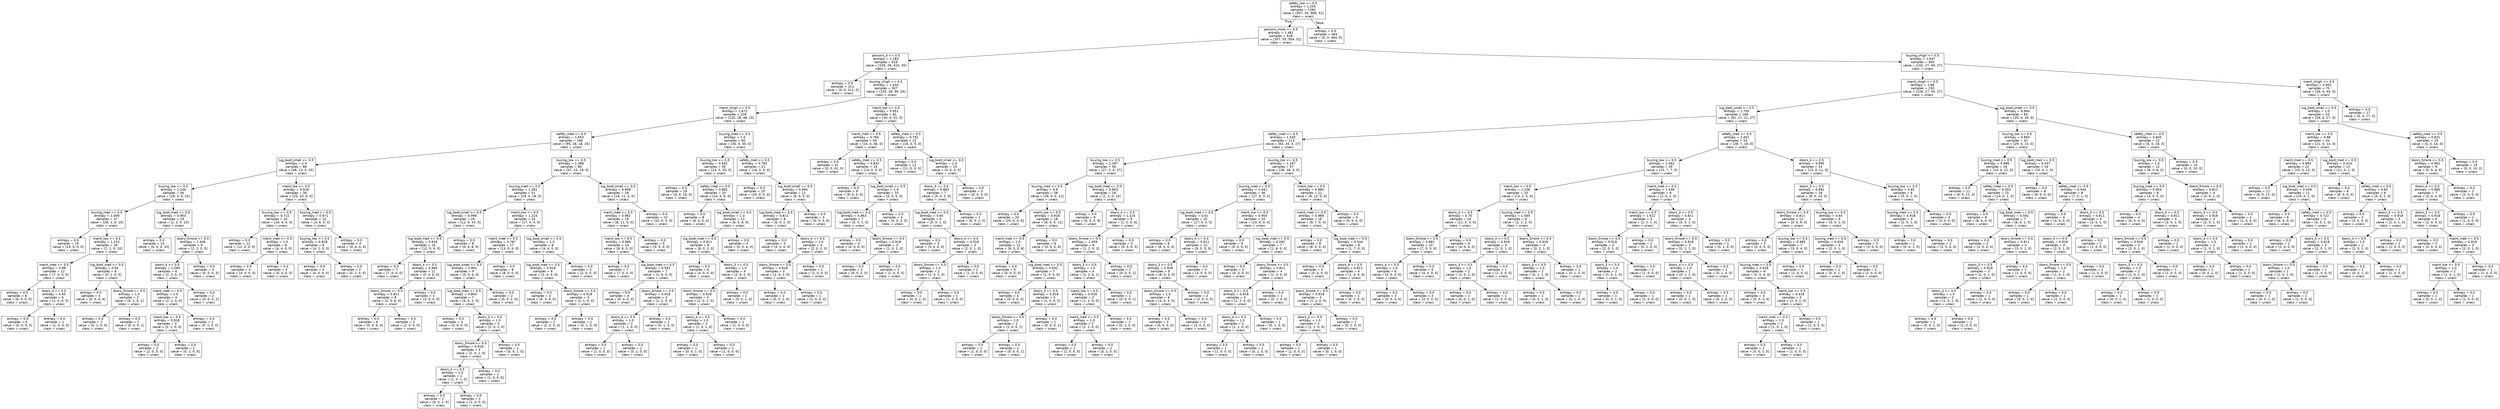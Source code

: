 digraph Tree {
node [shape=box, fontname="helvetica"] ;
edge [fontname="helvetica"] ;
0 [label="safety_low <= 0.5\nentropy = 1.205\nsamples = 1382\nvalue = [307, 55, 968, 52]\nclass = unacc"] ;
1 [label="persons_more <= 0.5\nentropy = 1.481\nsamples = 918\nvalue = [307, 55, 504, 52]\nclass = unacc"] ;
0 -> 1 [labeldistance=2.5, labelangle=45, headlabel="True"] ;
2 [label="persons_4 <= 0.5\nentropy = 1.283\nsamples = 618\nvalue = [155, 28, 410, 25]\nclass = unacc"] ;
1 -> 2 ;
3 [label="entropy = 0.0\nsamples = 311\nvalue = [0, 0, 311, 0]\nclass = unacc"] ;
2 -> 3 ;
4 [label="buying_vhigh <= 0.5\nentropy = 1.634\nsamples = 307\nvalue = [155, 28, 99, 25]\nclass = unacc"] ;
2 -> 4 ;
5 [label="maint_vhigh <= 0.5\nentropy = 1.672\nsamples = 226\nvalue = [125, 28, 48, 25]\nclass = unacc"] ;
4 -> 5 ;
6 [label="safety_med <= 0.5\nentropy = 1.653\nsamples = 166\nvalue = [95, 28, 18, 25]\nclass = unacc"] ;
5 -> 6 ;
7 [label="lug_boot_small <= 0.5\nentropy = 1.4\nsamples = 86\nvalue = [48, 13, 0, 25]\nclass = unacc"] ;
6 -> 7 ;
8 [label="buying_low <= 0.5\nentropy = 1.246\nsamples = 56\nvalue = [28, 3, 0, 25]\nclass = unacc"] ;
7 -> 8 ;
9 [label="buying_med <= 0.5\nentropy = 1.009\nsamples = 37\nvalue = [26, 1, 0, 10]\nclass = unacc"] ;
8 -> 9 ;
10 [label="entropy = 0.0\nsamples = 19\nvalue = [19, 0, 0, 0]\nclass = unacc"] ;
9 -> 10 ;
11 [label="maint_low <= 0.5\nentropy = 1.233\nsamples = 18\nvalue = [7, 1, 0, 10]\nclass = unacc"] ;
9 -> 11 ;
12 [label="maint_med <= 0.5\nentropy = 0.98\nsamples = 12\nvalue = [7, 0, 0, 5]\nclass = unacc"] ;
11 -> 12 ;
13 [label="entropy = 0.0\nsamples = 6\nvalue = [6, 0, 0, 0]\nclass = unacc"] ;
12 -> 13 ;
14 [label="doors_3 <= 0.5\nentropy = 0.65\nsamples = 6\nvalue = [1, 0, 0, 5]\nclass = unacc"] ;
12 -> 14 ;
15 [label="entropy = 0.0\nsamples = 5\nvalue = [0, 0, 0, 5]\nclass = unacc"] ;
14 -> 15 ;
16 [label="entropy = 0.0\nsamples = 1\nvalue = [1, 0, 0, 0]\nclass = unacc"] ;
14 -> 16 ;
17 [label="lug_boot_med <= 0.5\nentropy = 0.65\nsamples = 6\nvalue = [0, 1, 0, 5]\nclass = unacc"] ;
11 -> 17 ;
18 [label="entropy = 0.0\nsamples = 4\nvalue = [0, 0, 0, 4]\nclass = unacc"] ;
17 -> 18 ;
19 [label="doors_5more <= 0.5\nentropy = 1.0\nsamples = 2\nvalue = [0, 1, 0, 1]\nclass = unacc"] ;
17 -> 19 ;
20 [label="entropy = 0.0\nsamples = 1\nvalue = [0, 1, 0, 0]\nclass = unacc"] ;
19 -> 20 ;
21 [label="entropy = 0.0\nsamples = 1\nvalue = [0, 0, 0, 1]\nclass = unacc"] ;
19 -> 21 ;
22 [label="lug_boot_med <= 0.5\nentropy = 0.953\nsamples = 19\nvalue = [2, 2, 0, 15]\nclass = unacc"] ;
8 -> 22 ;
23 [label="entropy = 0.0\nsamples = 10\nvalue = [0, 0, 0, 10]\nclass = unacc"] ;
22 -> 23 ;
24 [label="doors_5more <= 0.5\nentropy = 1.436\nsamples = 9\nvalue = [2, 2, 0, 5]\nclass = unacc"] ;
22 -> 24 ;
25 [label="doors_4 <= 0.5\nentropy = 1.585\nsamples = 6\nvalue = [2, 2, 0, 2]\nclass = unacc"] ;
24 -> 25 ;
26 [label="maint_med <= 0.5\nentropy = 1.0\nsamples = 4\nvalue = [2, 2, 0, 0]\nclass = unacc"] ;
25 -> 26 ;
27 [label="maint_low <= 0.5\nentropy = 0.918\nsamples = 3\nvalue = [2, 1, 0, 0]\nclass = unacc"] ;
26 -> 27 ;
28 [label="entropy = 0.0\nsamples = 2\nvalue = [2, 0, 0, 0]\nclass = unacc"] ;
27 -> 28 ;
29 [label="entropy = 0.0\nsamples = 1\nvalue = [0, 1, 0, 0]\nclass = unacc"] ;
27 -> 29 ;
30 [label="entropy = 0.0\nsamples = 1\nvalue = [0, 1, 0, 0]\nclass = unacc"] ;
26 -> 30 ;
31 [label="entropy = 0.0\nsamples = 2\nvalue = [0, 0, 0, 2]\nclass = unacc"] ;
25 -> 31 ;
32 [label="entropy = 0.0\nsamples = 3\nvalue = [0, 0, 0, 3]\nclass = unacc"] ;
24 -> 32 ;
33 [label="maint_low <= 0.5\nentropy = 0.918\nsamples = 30\nvalue = [20, 10, 0, 0]\nclass = unacc"] ;
7 -> 33 ;
34 [label="buying_low <= 0.5\nentropy = 0.722\nsamples = 20\nvalue = [16, 4, 0, 0]\nclass = unacc"] ;
33 -> 34 ;
35 [label="entropy = 0.0\nsamples = 12\nvalue = [12, 0, 0, 0]\nclass = unacc"] ;
34 -> 35 ;
36 [label="maint_med <= 0.5\nentropy = 1.0\nsamples = 8\nvalue = [4, 4, 0, 0]\nclass = unacc"] ;
34 -> 36 ;
37 [label="entropy = 0.0\nsamples = 4\nvalue = [4, 0, 0, 0]\nclass = unacc"] ;
36 -> 37 ;
38 [label="entropy = 0.0\nsamples = 4\nvalue = [0, 4, 0, 0]\nclass = unacc"] ;
36 -> 38 ;
39 [label="buying_med <= 0.5\nentropy = 0.971\nsamples = 10\nvalue = [4, 6, 0, 0]\nclass = unacc"] ;
33 -> 39 ;
40 [label="buying_low <= 0.5\nentropy = 0.918\nsamples = 6\nvalue = [4, 2, 0, 0]\nclass = unacc"] ;
39 -> 40 ;
41 [label="entropy = 0.0\nsamples = 4\nvalue = [4, 0, 0, 0]\nclass = unacc"] ;
40 -> 41 ;
42 [label="entropy = 0.0\nsamples = 2\nvalue = [0, 2, 0, 0]\nclass = unacc"] ;
40 -> 42 ;
43 [label="entropy = 0.0\nsamples = 4\nvalue = [0, 4, 0, 0]\nclass = unacc"] ;
39 -> 43 ;
44 [label="buying_low <= 0.5\nentropy = 1.388\nsamples = 80\nvalue = [47, 15, 18, 0]\nclass = unacc"] ;
6 -> 44 ;
45 [label="buying_med <= 0.5\nentropy = 1.281\nsamples = 51\nvalue = [29, 4, 18, 0]\nclass = unacc"] ;
44 -> 45 ;
46 [label="lug_boot_small <= 0.5\nentropy = 0.996\nsamples = 26\nvalue = [12, 0, 14, 0]\nclass = unacc"] ;
45 -> 46 ;
47 [label="lug_boot_med <= 0.5\nentropy = 0.918\nsamples = 18\nvalue = [12, 0, 6, 0]\nclass = unacc"] ;
46 -> 47 ;
48 [label="entropy = 0.0\nsamples = 7\nvalue = [7, 0, 0, 0]\nclass = unacc"] ;
47 -> 48 ;
49 [label="doors_4 <= 0.5\nentropy = 0.994\nsamples = 11\nvalue = [5, 0, 6, 0]\nclass = unacc"] ;
47 -> 49 ;
50 [label="doors_5more <= 0.5\nentropy = 0.811\nsamples = 8\nvalue = [2, 0, 6, 0]\nclass = unacc"] ;
49 -> 50 ;
51 [label="entropy = 0.0\nsamples = 6\nvalue = [0, 0, 6, 0]\nclass = unacc"] ;
50 -> 51 ;
52 [label="entropy = 0.0\nsamples = 2\nvalue = [2, 0, 0, 0]\nclass = unacc"] ;
50 -> 52 ;
53 [label="entropy = 0.0\nsamples = 3\nvalue = [3, 0, 0, 0]\nclass = unacc"] ;
49 -> 53 ;
54 [label="entropy = 0.0\nsamples = 8\nvalue = [0, 0, 8, 0]\nclass = unacc"] ;
46 -> 54 ;
55 [label="maint_low <= 0.5\nentropy = 1.224\nsamples = 25\nvalue = [17, 4, 4, 0]\nclass = unacc"] ;
45 -> 55 ;
56 [label="maint_med <= 0.5\nentropy = 0.787\nsamples = 17\nvalue = [13, 0, 4, 0]\nclass = unacc"] ;
55 -> 56 ;
57 [label="lug_boot_small <= 0.5\nentropy = 0.991\nsamples = 9\nvalue = [5, 0, 4, 0]\nclass = unacc"] ;
56 -> 57 ;
58 [label="lug_boot_med <= 0.5\nentropy = 0.863\nsamples = 7\nvalue = [5, 0, 2, 0]\nclass = unacc"] ;
57 -> 58 ;
59 [label="entropy = 0.0\nsamples = 3\nvalue = [3, 0, 0, 0]\nclass = unacc"] ;
58 -> 59 ;
60 [label="doors_3 <= 0.5\nentropy = 1.0\nsamples = 4\nvalue = [2, 0, 2, 0]\nclass = unacc"] ;
58 -> 60 ;
61 [label="doors_5more <= 0.5\nentropy = 0.918\nsamples = 3\nvalue = [2, 0, 1, 0]\nclass = unacc"] ;
60 -> 61 ;
62 [label="doors_4 <= 0.5\nentropy = 1.0\nsamples = 2\nvalue = [1, 0, 1, 0]\nclass = unacc"] ;
61 -> 62 ;
63 [label="entropy = 0.0\nsamples = 1\nvalue = [0, 0, 1, 0]\nclass = unacc"] ;
62 -> 63 ;
64 [label="entropy = 0.0\nsamples = 1\nvalue = [1, 0, 0, 0]\nclass = unacc"] ;
62 -> 64 ;
65 [label="entropy = 0.0\nsamples = 1\nvalue = [1, 0, 0, 0]\nclass = unacc"] ;
61 -> 65 ;
66 [label="entropy = 0.0\nsamples = 1\nvalue = [0, 0, 1, 0]\nclass = unacc"] ;
60 -> 66 ;
67 [label="entropy = 0.0\nsamples = 2\nvalue = [0, 0, 2, 0]\nclass = unacc"] ;
57 -> 67 ;
68 [label="entropy = 0.0\nsamples = 8\nvalue = [8, 0, 0, 0]\nclass = unacc"] ;
56 -> 68 ;
69 [label="lug_boot_small <= 0.5\nentropy = 1.0\nsamples = 8\nvalue = [4, 4, 0, 0]\nclass = unacc"] ;
55 -> 69 ;
70 [label="lug_boot_med <= 0.5\nentropy = 0.918\nsamples = 6\nvalue = [2, 4, 0, 0]\nclass = unacc"] ;
69 -> 70 ;
71 [label="entropy = 0.0\nsamples = 3\nvalue = [0, 3, 0, 0]\nclass = unacc"] ;
70 -> 71 ;
72 [label="doors_5more <= 0.5\nentropy = 0.918\nsamples = 3\nvalue = [2, 1, 0, 0]\nclass = unacc"] ;
70 -> 72 ;
73 [label="entropy = 0.0\nsamples = 2\nvalue = [2, 0, 0, 0]\nclass = unacc"] ;
72 -> 73 ;
74 [label="entropy = 0.0\nsamples = 1\nvalue = [0, 1, 0, 0]\nclass = unacc"] ;
72 -> 74 ;
75 [label="entropy = 0.0\nsamples = 2\nvalue = [2, 0, 0, 0]\nclass = unacc"] ;
69 -> 75 ;
76 [label="lug_boot_small <= 0.5\nentropy = 0.958\nsamples = 29\nvalue = [18, 11, 0, 0]\nclass = unacc"] ;
44 -> 76 ;
77 [label="maint_med <= 0.5\nentropy = 0.982\nsamples = 19\nvalue = [8, 11, 0, 0]\nclass = unacc"] ;
76 -> 77 ;
78 [label="maint_low <= 0.5\nentropy = 0.985\nsamples = 14\nvalue = [8, 6, 0, 0]\nclass = unacc"] ;
77 -> 78 ;
79 [label="entropy = 0.0\nsamples = 7\nvalue = [7, 0, 0, 0]\nclass = unacc"] ;
78 -> 79 ;
80 [label="lug_boot_med <= 0.5\nentropy = 0.592\nsamples = 7\nvalue = [1, 6, 0, 0]\nclass = unacc"] ;
78 -> 80 ;
81 [label="entropy = 0.0\nsamples = 4\nvalue = [0, 4, 0, 0]\nclass = unacc"] ;
80 -> 81 ;
82 [label="doors_5more <= 0.5\nentropy = 0.918\nsamples = 3\nvalue = [1, 2, 0, 0]\nclass = unacc"] ;
80 -> 82 ;
83 [label="doors_4 <= 0.5\nentropy = 1.0\nsamples = 2\nvalue = [1, 1, 0, 0]\nclass = unacc"] ;
82 -> 83 ;
84 [label="entropy = 0.0\nsamples = 1\nvalue = [1, 0, 0, 0]\nclass = unacc"] ;
83 -> 84 ;
85 [label="entropy = 0.0\nsamples = 1\nvalue = [0, 1, 0, 0]\nclass = unacc"] ;
83 -> 85 ;
86 [label="entropy = 0.0\nsamples = 1\nvalue = [0, 1, 0, 0]\nclass = unacc"] ;
82 -> 86 ;
87 [label="entropy = 0.0\nsamples = 5\nvalue = [0, 5, 0, 0]\nclass = unacc"] ;
77 -> 87 ;
88 [label="entropy = 0.0\nsamples = 10\nvalue = [10, 0, 0, 0]\nclass = unacc"] ;
76 -> 88 ;
89 [label="buying_med <= 0.5\nentropy = 1.0\nsamples = 60\nvalue = [30, 0, 30, 0]\nclass = unacc"] ;
5 -> 89 ;
90 [label="buying_low <= 0.5\nentropy = 0.942\nsamples = 39\nvalue = [14, 0, 25, 0]\nclass = unacc"] ;
89 -> 90 ;
91 [label="entropy = 0.0\nsamples = 19\nvalue = [0, 0, 19, 0]\nclass = unacc"] ;
90 -> 91 ;
92 [label="safety_med <= 0.5\nentropy = 0.881\nsamples = 20\nvalue = [14, 0, 6, 0]\nclass = unacc"] ;
90 -> 92 ;
93 [label="entropy = 0.0\nsamples = 8\nvalue = [8, 0, 0, 0]\nclass = unacc"] ;
92 -> 93 ;
94 [label="lug_boot_small <= 0.5\nentropy = 1.0\nsamples = 12\nvalue = [6, 0, 6, 0]\nclass = unacc"] ;
92 -> 94 ;
95 [label="lug_boot_med <= 0.5\nentropy = 0.811\nsamples = 8\nvalue = [6, 0, 2, 0]\nclass = unacc"] ;
94 -> 95 ;
96 [label="entropy = 0.0\nsamples = 4\nvalue = [4, 0, 0, 0]\nclass = unacc"] ;
95 -> 96 ;
97 [label="doors_3 <= 0.5\nentropy = 1.0\nsamples = 4\nvalue = [2, 0, 2, 0]\nclass = unacc"] ;
95 -> 97 ;
98 [label="doors_5more <= 0.5\nentropy = 0.918\nsamples = 3\nvalue = [2, 0, 1, 0]\nclass = unacc"] ;
97 -> 98 ;
99 [label="doors_4 <= 0.5\nentropy = 1.0\nsamples = 2\nvalue = [1, 0, 1, 0]\nclass = unacc"] ;
98 -> 99 ;
100 [label="entropy = 0.0\nsamples = 1\nvalue = [0, 0, 1, 0]\nclass = unacc"] ;
99 -> 100 ;
101 [label="entropy = 0.0\nsamples = 1\nvalue = [1, 0, 0, 0]\nclass = unacc"] ;
99 -> 101 ;
102 [label="entropy = 0.0\nsamples = 1\nvalue = [1, 0, 0, 0]\nclass = unacc"] ;
98 -> 102 ;
103 [label="entropy = 0.0\nsamples = 1\nvalue = [0, 0, 1, 0]\nclass = unacc"] ;
97 -> 103 ;
104 [label="entropy = 0.0\nsamples = 4\nvalue = [0, 0, 4, 0]\nclass = unacc"] ;
94 -> 104 ;
105 [label="safety_med <= 0.5\nentropy = 0.792\nsamples = 21\nvalue = [16, 0, 5, 0]\nclass = unacc"] ;
89 -> 105 ;
106 [label="entropy = 0.0\nsamples = 10\nvalue = [10, 0, 0, 0]\nclass = unacc"] ;
105 -> 106 ;
107 [label="lug_boot_small <= 0.5\nentropy = 0.994\nsamples = 11\nvalue = [6, 0, 5, 0]\nclass = unacc"] ;
105 -> 107 ;
108 [label="lug_boot_med <= 0.5\nentropy = 0.811\nsamples = 8\nvalue = [6, 0, 2, 0]\nclass = unacc"] ;
107 -> 108 ;
109 [label="entropy = 0.0\nsamples = 4\nvalue = [4, 0, 0, 0]\nclass = unacc"] ;
108 -> 109 ;
110 [label="doors_4 <= 0.5\nentropy = 1.0\nsamples = 4\nvalue = [2, 0, 2, 0]\nclass = unacc"] ;
108 -> 110 ;
111 [label="doors_5more <= 0.5\nentropy = 0.918\nsamples = 3\nvalue = [1, 0, 2, 0]\nclass = unacc"] ;
110 -> 111 ;
112 [label="entropy = 0.0\nsamples = 2\nvalue = [0, 0, 2, 0]\nclass = unacc"] ;
111 -> 112 ;
113 [label="entropy = 0.0\nsamples = 1\nvalue = [1, 0, 0, 0]\nclass = unacc"] ;
111 -> 113 ;
114 [label="entropy = 0.0\nsamples = 1\nvalue = [1, 0, 0, 0]\nclass = unacc"] ;
110 -> 114 ;
115 [label="entropy = 0.0\nsamples = 3\nvalue = [0, 0, 3, 0]\nclass = unacc"] ;
107 -> 115 ;
116 [label="maint_low <= 0.5\nentropy = 0.951\nsamples = 81\nvalue = [30, 0, 51, 0]\nclass = unacc"] ;
4 -> 116 ;
117 [label="maint_med <= 0.5\nentropy = 0.784\nsamples = 60\nvalue = [14, 0, 46, 0]\nclass = unacc"] ;
116 -> 117 ;
118 [label="entropy = 0.0\nsamples = 41\nvalue = [0, 0, 41, 0]\nclass = unacc"] ;
117 -> 118 ;
119 [label="safety_med <= 0.5\nentropy = 0.831\nsamples = 19\nvalue = [14, 0, 5, 0]\nclass = unacc"] ;
117 -> 119 ;
120 [label="entropy = 0.0\nsamples = 9\nvalue = [9, 0, 0, 0]\nclass = unacc"] ;
119 -> 120 ;
121 [label="lug_boot_small <= 0.5\nentropy = 1.0\nsamples = 10\nvalue = [5, 0, 5, 0]\nclass = unacc"] ;
119 -> 121 ;
122 [label="lug_boot_med <= 0.5\nentropy = 0.863\nsamples = 7\nvalue = [5, 0, 2, 0]\nclass = unacc"] ;
121 -> 122 ;
123 [label="entropy = 0.0\nsamples = 4\nvalue = [4, 0, 0, 0]\nclass = unacc"] ;
122 -> 123 ;
124 [label="doors_5more <= 0.5\nentropy = 0.918\nsamples = 3\nvalue = [1, 0, 2, 0]\nclass = unacc"] ;
122 -> 124 ;
125 [label="entropy = 0.0\nsamples = 2\nvalue = [0, 0, 2, 0]\nclass = unacc"] ;
124 -> 125 ;
126 [label="entropy = 0.0\nsamples = 1\nvalue = [1, 0, 0, 0]\nclass = unacc"] ;
124 -> 126 ;
127 [label="entropy = 0.0\nsamples = 3\nvalue = [0, 0, 3, 0]\nclass = unacc"] ;
121 -> 127 ;
128 [label="safety_med <= 0.5\nentropy = 0.792\nsamples = 21\nvalue = [16, 0, 5, 0]\nclass = unacc"] ;
116 -> 128 ;
129 [label="entropy = 0.0\nsamples = 11\nvalue = [11, 0, 0, 0]\nclass = unacc"] ;
128 -> 129 ;
130 [label="lug_boot_small <= 0.5\nentropy = 1.0\nsamples = 10\nvalue = [5, 0, 5, 0]\nclass = unacc"] ;
128 -> 130 ;
131 [label="doors_3 <= 0.5\nentropy = 0.863\nsamples = 7\nvalue = [5, 0, 2, 0]\nclass = unacc"] ;
130 -> 131 ;
132 [label="lug_boot_med <= 0.5\nentropy = 0.65\nsamples = 6\nvalue = [5, 0, 1, 0]\nclass = unacc"] ;
131 -> 132 ;
133 [label="entropy = 0.0\nsamples = 3\nvalue = [3, 0, 0, 0]\nclass = unacc"] ;
132 -> 133 ;
134 [label="doors_4 <= 0.5\nentropy = 0.918\nsamples = 3\nvalue = [2, 0, 1, 0]\nclass = unacc"] ;
132 -> 134 ;
135 [label="doors_5more <= 0.5\nentropy = 1.0\nsamples = 2\nvalue = [1, 0, 1, 0]\nclass = unacc"] ;
134 -> 135 ;
136 [label="entropy = 0.0\nsamples = 1\nvalue = [0, 0, 1, 0]\nclass = unacc"] ;
135 -> 136 ;
137 [label="entropy = 0.0\nsamples = 1\nvalue = [1, 0, 0, 0]\nclass = unacc"] ;
135 -> 137 ;
138 [label="entropy = 0.0\nsamples = 1\nvalue = [1, 0, 0, 0]\nclass = unacc"] ;
134 -> 138 ;
139 [label="entropy = 0.0\nsamples = 1\nvalue = [0, 0, 1, 0]\nclass = unacc"] ;
131 -> 139 ;
140 [label="entropy = 0.0\nsamples = 3\nvalue = [0, 0, 3, 0]\nclass = unacc"] ;
130 -> 140 ;
141 [label="buying_vhigh <= 0.5\nentropy = 1.647\nsamples = 300\nvalue = [152, 27, 94, 27]\nclass = unacc"] ;
1 -> 141 ;
142 [label="maint_vhigh <= 0.5\nentropy = 1.68\nsamples = 230\nvalue = [126, 27, 50, 27]\nclass = unacc"] ;
141 -> 142 ;
143 [label="lug_boot_small <= 0.5\nentropy = 1.705\nsamples = 166\nvalue = [91, 27, 21, 27]\nclass = unacc"] ;
142 -> 143 ;
144 [label="safety_med <= 0.5\nentropy = 1.545\nsamples = 113\nvalue = [63, 20, 3, 27]\nclass = unacc"] ;
143 -> 144 ;
145 [label="buying_low <= 0.5\nentropy = 1.187\nsamples = 56\nvalue = [27, 2, 0, 27]\nclass = unacc"] ;
144 -> 145 ;
146 [label="buying_med <= 0.5\nentropy = 0.9\nsamples = 38\nvalue = [26, 0, 0, 12]\nclass = unacc"] ;
145 -> 146 ;
147 [label="entropy = 0.0\nsamples = 20\nvalue = [20, 0, 0, 0]\nclass = unacc"] ;
146 -> 147 ;
148 [label="maint_low <= 0.5\nentropy = 0.918\nsamples = 18\nvalue = [6, 0, 0, 12]\nclass = unacc"] ;
146 -> 148 ;
149 [label="maint_med <= 0.5\nentropy = 1.0\nsamples = 12\nvalue = [6, 0, 0, 6]\nclass = unacc"] ;
148 -> 149 ;
150 [label="entropy = 0.0\nsamples = 5\nvalue = [5, 0, 0, 0]\nclass = unacc"] ;
149 -> 150 ;
151 [label="lug_boot_med <= 0.5\nentropy = 0.592\nsamples = 7\nvalue = [1, 0, 0, 6]\nclass = unacc"] ;
149 -> 151 ;
152 [label="entropy = 0.0\nsamples = 4\nvalue = [0, 0, 0, 4]\nclass = unacc"] ;
151 -> 152 ;
153 [label="doors_4 <= 0.5\nentropy = 0.918\nsamples = 3\nvalue = [1, 0, 0, 2]\nclass = unacc"] ;
151 -> 153 ;
154 [label="doors_5more <= 0.5\nentropy = 1.0\nsamples = 2\nvalue = [1, 0, 0, 1]\nclass = unacc"] ;
153 -> 154 ;
155 [label="entropy = 0.0\nsamples = 1\nvalue = [1, 0, 0, 0]\nclass = unacc"] ;
154 -> 155 ;
156 [label="entropy = 0.0\nsamples = 1\nvalue = [0, 0, 0, 1]\nclass = unacc"] ;
154 -> 156 ;
157 [label="entropy = 0.0\nsamples = 1\nvalue = [0, 0, 0, 1]\nclass = unacc"] ;
153 -> 157 ;
158 [label="entropy = 0.0\nsamples = 6\nvalue = [0, 0, 0, 6]\nclass = unacc"] ;
148 -> 158 ;
159 [label="lug_boot_med <= 0.5\nentropy = 0.803\nsamples = 18\nvalue = [1, 2, 0, 15]\nclass = unacc"] ;
145 -> 159 ;
160 [label="entropy = 0.0\nsamples = 9\nvalue = [0, 0, 0, 9]\nclass = unacc"] ;
159 -> 160 ;
161 [label="doors_4 <= 0.5\nentropy = 1.224\nsamples = 9\nvalue = [1, 2, 0, 6]\nclass = unacc"] ;
159 -> 161 ;
162 [label="doors_5more <= 0.5\nentropy = 1.459\nsamples = 6\nvalue = [1, 2, 0, 3]\nclass = unacc"] ;
161 -> 162 ;
163 [label="doors_3 <= 0.5\nentropy = 1.5\nsamples = 4\nvalue = [1, 2, 0, 1]\nclass = unacc"] ;
162 -> 163 ;
164 [label="maint_low <= 0.5\nentropy = 0.918\nsamples = 3\nvalue = [1, 2, 0, 0]\nclass = unacc"] ;
163 -> 164 ;
165 [label="maint_med <= 0.5\nentropy = 1.0\nsamples = 2\nvalue = [1, 1, 0, 0]\nclass = unacc"] ;
164 -> 165 ;
166 [label="entropy = 0.0\nsamples = 1\nvalue = [1, 0, 0, 0]\nclass = unacc"] ;
165 -> 166 ;
167 [label="entropy = 0.0\nsamples = 1\nvalue = [0, 1, 0, 0]\nclass = unacc"] ;
165 -> 167 ;
168 [label="entropy = 0.0\nsamples = 1\nvalue = [0, 1, 0, 0]\nclass = unacc"] ;
164 -> 168 ;
169 [label="entropy = 0.0\nsamples = 1\nvalue = [0, 0, 0, 1]\nclass = unacc"] ;
163 -> 169 ;
170 [label="entropy = 0.0\nsamples = 2\nvalue = [0, 0, 0, 2]\nclass = unacc"] ;
162 -> 170 ;
171 [label="entropy = 0.0\nsamples = 3\nvalue = [0, 0, 0, 3]\nclass = unacc"] ;
161 -> 171 ;
172 [label="buying_low <= 0.5\nentropy = 1.167\nsamples = 57\nvalue = [36, 18, 3, 0]\nclass = unacc"] ;
144 -> 172 ;
173 [label="buying_med <= 0.5\nentropy = 1.041\nsamples = 36\nvalue = [27, 6, 3, 0]\nclass = unacc"] ;
172 -> 173 ;
174 [label="lug_boot_med <= 0.5\nentropy = 0.61\nsamples = 20\nvalue = [17, 0, 3, 0]\nclass = unacc"] ;
173 -> 174 ;
175 [label="entropy = 0.0\nsamples = 8\nvalue = [8, 0, 0, 0]\nclass = unacc"] ;
174 -> 175 ;
176 [label="doors_4 <= 0.5\nentropy = 0.811\nsamples = 12\nvalue = [9, 0, 3, 0]\nclass = unacc"] ;
174 -> 176 ;
177 [label="doors_3 <= 0.5\nentropy = 0.918\nsamples = 9\nvalue = [6, 0, 3, 0]\nclass = unacc"] ;
176 -> 177 ;
178 [label="doors_5more <= 0.5\nentropy = 1.0\nsamples = 6\nvalue = [3, 0, 3, 0]\nclass = unacc"] ;
177 -> 178 ;
179 [label="entropy = 0.0\nsamples = 3\nvalue = [0, 0, 3, 0]\nclass = unacc"] ;
178 -> 179 ;
180 [label="entropy = 0.0\nsamples = 3\nvalue = [3, 0, 0, 0]\nclass = unacc"] ;
178 -> 180 ;
181 [label="entropy = 0.0\nsamples = 3\nvalue = [3, 0, 0, 0]\nclass = unacc"] ;
177 -> 181 ;
182 [label="entropy = 0.0\nsamples = 3\nvalue = [3, 0, 0, 0]\nclass = unacc"] ;
176 -> 182 ;
183 [label="maint_low <= 0.5\nentropy = 0.954\nsamples = 16\nvalue = [10, 6, 0, 0]\nclass = unacc"] ;
173 -> 183 ;
184 [label="entropy = 0.0\nsamples = 9\nvalue = [9, 0, 0, 0]\nclass = unacc"] ;
183 -> 184 ;
185 [label="lug_boot_med <= 0.5\nentropy = 0.592\nsamples = 7\nvalue = [1, 6, 0, 0]\nclass = unacc"] ;
183 -> 185 ;
186 [label="entropy = 0.0\nsamples = 3\nvalue = [0, 3, 0, 0]\nclass = unacc"] ;
185 -> 186 ;
187 [label="doors_5more <= 0.5\nentropy = 0.811\nsamples = 4\nvalue = [1, 3, 0, 0]\nclass = unacc"] ;
185 -> 187 ;
188 [label="doors_3 <= 0.5\nentropy = 0.918\nsamples = 3\nvalue = [1, 2, 0, 0]\nclass = unacc"] ;
187 -> 188 ;
189 [label="doors_4 <= 0.5\nentropy = 1.0\nsamples = 2\nvalue = [1, 1, 0, 0]\nclass = unacc"] ;
188 -> 189 ;
190 [label="entropy = 0.0\nsamples = 1\nvalue = [1, 0, 0, 0]\nclass = unacc"] ;
189 -> 190 ;
191 [label="entropy = 0.0\nsamples = 1\nvalue = [0, 1, 0, 0]\nclass = unacc"] ;
189 -> 191 ;
192 [label="entropy = 0.0\nsamples = 1\nvalue = [0, 1, 0, 0]\nclass = unacc"] ;
188 -> 192 ;
193 [label="entropy = 0.0\nsamples = 1\nvalue = [0, 1, 0, 0]\nclass = unacc"] ;
187 -> 193 ;
194 [label="maint_low <= 0.5\nentropy = 0.985\nsamples = 21\nvalue = [9, 12, 0, 0]\nclass = unacc"] ;
172 -> 194 ;
195 [label="maint_med <= 0.5\nentropy = 0.989\nsamples = 16\nvalue = [9, 7, 0, 0]\nclass = unacc"] ;
194 -> 195 ;
196 [label="entropy = 0.0\nsamples = 8\nvalue = [8, 0, 0, 0]\nclass = unacc"] ;
195 -> 196 ;
197 [label="lug_boot_med <= 0.5\nentropy = 0.544\nsamples = 8\nvalue = [1, 7, 0, 0]\nclass = unacc"] ;
195 -> 197 ;
198 [label="entropy = 0.0\nsamples = 4\nvalue = [0, 4, 0, 0]\nclass = unacc"] ;
197 -> 198 ;
199 [label="doors_4 <= 0.5\nentropy = 0.811\nsamples = 4\nvalue = [1, 3, 0, 0]\nclass = unacc"] ;
197 -> 199 ;
200 [label="doors_5more <= 0.5\nentropy = 0.918\nsamples = 3\nvalue = [1, 2, 0, 0]\nclass = unacc"] ;
199 -> 200 ;
201 [label="doors_3 <= 0.5\nentropy = 1.0\nsamples = 2\nvalue = [1, 1, 0, 0]\nclass = unacc"] ;
200 -> 201 ;
202 [label="entropy = 0.0\nsamples = 1\nvalue = [1, 0, 0, 0]\nclass = unacc"] ;
201 -> 202 ;
203 [label="entropy = 0.0\nsamples = 1\nvalue = [0, 1, 0, 0]\nclass = unacc"] ;
201 -> 203 ;
204 [label="entropy = 0.0\nsamples = 1\nvalue = [0, 1, 0, 0]\nclass = unacc"] ;
200 -> 204 ;
205 [label="entropy = 0.0\nsamples = 1\nvalue = [0, 1, 0, 0]\nclass = unacc"] ;
199 -> 205 ;
206 [label="entropy = 0.0\nsamples = 5\nvalue = [0, 5, 0, 0]\nclass = unacc"] ;
194 -> 206 ;
207 [label="safety_med <= 0.5\nentropy = 1.401\nsamples = 53\nvalue = [28, 7, 18, 0]\nclass = unacc"] ;
143 -> 207 ;
208 [label="buying_low <= 0.5\nentropy = 1.482\nsamples = 29\nvalue = [15, 7, 7, 0]\nclass = unacc"] ;
207 -> 208 ;
209 [label="maint_low <= 0.5\nentropy = 1.236\nsamples = 20\nvalue = [13, 2, 5, 0]\nclass = unacc"] ;
208 -> 209 ;
210 [label="doors_3 <= 0.5\nentropy = 0.75\nsamples = 14\nvalue = [11, 0, 3, 0]\nclass = unacc"] ;
209 -> 210 ;
211 [label="doors_5more <= 0.5\nentropy = 0.881\nsamples = 10\nvalue = [7, 0, 3, 0]\nclass = unacc"] ;
210 -> 211 ;
212 [label="doors_4 <= 0.5\nentropy = 1.0\nsamples = 6\nvalue = [3, 0, 3, 0]\nclass = unacc"] ;
211 -> 212 ;
213 [label="entropy = 0.0\nsamples = 3\nvalue = [0, 0, 3, 0]\nclass = unacc"] ;
212 -> 213 ;
214 [label="entropy = 0.0\nsamples = 3\nvalue = [3, 0, 0, 0]\nclass = unacc"] ;
212 -> 214 ;
215 [label="entropy = 0.0\nsamples = 4\nvalue = [4, 0, 0, 0]\nclass = unacc"] ;
211 -> 215 ;
216 [label="entropy = 0.0\nsamples = 4\nvalue = [4, 0, 0, 0]\nclass = unacc"] ;
210 -> 216 ;
217 [label="buying_med <= 0.5\nentropy = 1.585\nsamples = 6\nvalue = [2, 2, 2, 0]\nclass = unacc"] ;
209 -> 217 ;
218 [label="doors_4 <= 0.5\nentropy = 0.918\nsamples = 3\nvalue = [2, 0, 1, 0]\nclass = unacc"] ;
217 -> 218 ;
219 [label="doors_3 <= 0.5\nentropy = 1.0\nsamples = 2\nvalue = [1, 0, 1, 0]\nclass = unacc"] ;
218 -> 219 ;
220 [label="entropy = 0.0\nsamples = 1\nvalue = [0, 0, 1, 0]\nclass = unacc"] ;
219 -> 220 ;
221 [label="entropy = 0.0\nsamples = 1\nvalue = [1, 0, 0, 0]\nclass = unacc"] ;
219 -> 221 ;
222 [label="entropy = 0.0\nsamples = 1\nvalue = [1, 0, 0, 0]\nclass = unacc"] ;
218 -> 222 ;
223 [label="doors_5more <= 0.5\nentropy = 0.918\nsamples = 3\nvalue = [0, 2, 1, 0]\nclass = unacc"] ;
217 -> 223 ;
224 [label="doors_4 <= 0.5\nentropy = 1.0\nsamples = 2\nvalue = [0, 1, 1, 0]\nclass = unacc"] ;
223 -> 224 ;
225 [label="entropy = 0.0\nsamples = 1\nvalue = [0, 0, 1, 0]\nclass = unacc"] ;
224 -> 225 ;
226 [label="entropy = 0.0\nsamples = 1\nvalue = [0, 1, 0, 0]\nclass = unacc"] ;
224 -> 226 ;
227 [label="entropy = 0.0\nsamples = 1\nvalue = [0, 1, 0, 0]\nclass = unacc"] ;
223 -> 227 ;
228 [label="maint_med <= 0.5\nentropy = 1.436\nsamples = 9\nvalue = [2, 5, 2, 0]\nclass = unacc"] ;
208 -> 228 ;
229 [label="maint_low <= 0.5\nentropy = 1.522\nsamples = 5\nvalue = [2, 2, 1, 0]\nclass = unacc"] ;
228 -> 229 ;
230 [label="doors_5more <= 0.5\nentropy = 0.918\nsamples = 3\nvalue = [2, 0, 1, 0]\nclass = unacc"] ;
229 -> 230 ;
231 [label="doors_3 <= 0.5\nentropy = 1.0\nsamples = 2\nvalue = [1, 0, 1, 0]\nclass = unacc"] ;
230 -> 231 ;
232 [label="entropy = 0.0\nsamples = 1\nvalue = [0, 0, 1, 0]\nclass = unacc"] ;
231 -> 232 ;
233 [label="entropy = 0.0\nsamples = 1\nvalue = [1, 0, 0, 0]\nclass = unacc"] ;
231 -> 233 ;
234 [label="entropy = 0.0\nsamples = 1\nvalue = [1, 0, 0, 0]\nclass = unacc"] ;
230 -> 234 ;
235 [label="entropy = 0.0\nsamples = 2\nvalue = [0, 2, 0, 0]\nclass = unacc"] ;
229 -> 235 ;
236 [label="doors_3 <= 0.5\nentropy = 0.811\nsamples = 4\nvalue = [0, 3, 1, 0]\nclass = unacc"] ;
228 -> 236 ;
237 [label="doors_5more <= 0.5\nentropy = 0.918\nsamples = 3\nvalue = [0, 2, 1, 0]\nclass = unacc"] ;
236 -> 237 ;
238 [label="doors_4 <= 0.5\nentropy = 1.0\nsamples = 2\nvalue = [0, 1, 1, 0]\nclass = unacc"] ;
237 -> 238 ;
239 [label="entropy = 0.0\nsamples = 1\nvalue = [0, 0, 1, 0]\nclass = unacc"] ;
238 -> 239 ;
240 [label="entropy = 0.0\nsamples = 1\nvalue = [0, 1, 0, 0]\nclass = unacc"] ;
238 -> 240 ;
241 [label="entropy = 0.0\nsamples = 1\nvalue = [0, 1, 0, 0]\nclass = unacc"] ;
237 -> 241 ;
242 [label="entropy = 0.0\nsamples = 1\nvalue = [0, 1, 0, 0]\nclass = unacc"] ;
236 -> 242 ;
243 [label="doors_4 <= 0.5\nentropy = 0.995\nsamples = 24\nvalue = [13, 0, 11, 0]\nclass = unacc"] ;
207 -> 243 ;
244 [label="doors_3 <= 0.5\nentropy = 0.991\nsamples = 18\nvalue = [8, 0, 10, 0]\nclass = unacc"] ;
243 -> 244 ;
245 [label="doors_5more <= 0.5\nentropy = 0.811\nsamples = 12\nvalue = [3, 0, 9, 0]\nclass = unacc"] ;
244 -> 245 ;
246 [label="entropy = 0.0\nsamples = 5\nvalue = [0, 0, 5, 0]\nclass = unacc"] ;
245 -> 246 ;
247 [label="buying_low <= 0.5\nentropy = 0.985\nsamples = 7\nvalue = [3, 0, 4, 0]\nclass = unacc"] ;
245 -> 247 ;
248 [label="buying_med <= 0.5\nentropy = 0.918\nsamples = 6\nvalue = [2, 0, 4, 0]\nclass = unacc"] ;
247 -> 248 ;
249 [label="entropy = 0.0\nsamples = 3\nvalue = [0, 0, 3, 0]\nclass = unacc"] ;
248 -> 249 ;
250 [label="maint_low <= 0.5\nentropy = 0.918\nsamples = 3\nvalue = [2, 0, 1, 0]\nclass = unacc"] ;
248 -> 250 ;
251 [label="maint_med <= 0.5\nentropy = 1.0\nsamples = 2\nvalue = [1, 0, 1, 0]\nclass = unacc"] ;
250 -> 251 ;
252 [label="entropy = 0.0\nsamples = 1\nvalue = [0, 0, 1, 0]\nclass = unacc"] ;
251 -> 252 ;
253 [label="entropy = 0.0\nsamples = 1\nvalue = [1, 0, 0, 0]\nclass = unacc"] ;
251 -> 253 ;
254 [label="entropy = 0.0\nsamples = 1\nvalue = [1, 0, 0, 0]\nclass = unacc"] ;
250 -> 254 ;
255 [label="entropy = 0.0\nsamples = 1\nvalue = [1, 0, 0, 0]\nclass = unacc"] ;
247 -> 255 ;
256 [label="buying_low <= 0.5\nentropy = 0.65\nsamples = 6\nvalue = [5, 0, 1, 0]\nclass = unacc"] ;
244 -> 256 ;
257 [label="buying_med <= 0.5\nentropy = 0.918\nsamples = 3\nvalue = [2, 0, 1, 0]\nclass = unacc"] ;
256 -> 257 ;
258 [label="entropy = 0.0\nsamples = 1\nvalue = [0, 0, 1, 0]\nclass = unacc"] ;
257 -> 258 ;
259 [label="entropy = 0.0\nsamples = 2\nvalue = [2, 0, 0, 0]\nclass = unacc"] ;
257 -> 259 ;
260 [label="entropy = 0.0\nsamples = 3\nvalue = [3, 0, 0, 0]\nclass = unacc"] ;
256 -> 260 ;
261 [label="buying_low <= 0.5\nentropy = 0.65\nsamples = 6\nvalue = [5, 0, 1, 0]\nclass = unacc"] ;
243 -> 261 ;
262 [label="buying_med <= 0.5\nentropy = 0.918\nsamples = 3\nvalue = [2, 0, 1, 0]\nclass = unacc"] ;
261 -> 262 ;
263 [label="entropy = 0.0\nsamples = 1\nvalue = [0, 0, 1, 0]\nclass = unacc"] ;
262 -> 263 ;
264 [label="entropy = 0.0\nsamples = 2\nvalue = [2, 0, 0, 0]\nclass = unacc"] ;
262 -> 264 ;
265 [label="entropy = 0.0\nsamples = 3\nvalue = [3, 0, 0, 0]\nclass = unacc"] ;
261 -> 265 ;
266 [label="lug_boot_small <= 0.5\nentropy = 0.994\nsamples = 64\nvalue = [35, 0, 29, 0]\nclass = unacc"] ;
142 -> 266 ;
267 [label="buying_low <= 0.5\nentropy = 0.893\nsamples = 42\nvalue = [29, 0, 13, 0]\nclass = unacc"] ;
266 -> 267 ;
268 [label="buying_med <= 0.5\nentropy = 0.996\nsamples = 26\nvalue = [14, 0, 12, 0]\nclass = unacc"] ;
267 -> 268 ;
269 [label="entropy = 0.0\nsamples = 11\nvalue = [0, 0, 11, 0]\nclass = unacc"] ;
268 -> 269 ;
270 [label="safety_med <= 0.5\nentropy = 0.353\nsamples = 15\nvalue = [14, 0, 1, 0]\nclass = unacc"] ;
268 -> 270 ;
271 [label="entropy = 0.0\nsamples = 8\nvalue = [8, 0, 0, 0]\nclass = unacc"] ;
270 -> 271 ;
272 [label="lug_boot_med <= 0.5\nentropy = 0.592\nsamples = 7\nvalue = [6, 0, 1, 0]\nclass = unacc"] ;
270 -> 272 ;
273 [label="entropy = 0.0\nsamples = 3\nvalue = [3, 0, 0, 0]\nclass = unacc"] ;
272 -> 273 ;
274 [label="doors_5more <= 0.5\nentropy = 0.811\nsamples = 4\nvalue = [3, 0, 1, 0]\nclass = unacc"] ;
272 -> 274 ;
275 [label="doors_3 <= 0.5\nentropy = 0.918\nsamples = 3\nvalue = [2, 0, 1, 0]\nclass = unacc"] ;
274 -> 275 ;
276 [label="doors_4 <= 0.5\nentropy = 1.0\nsamples = 2\nvalue = [1, 0, 1, 0]\nclass = unacc"] ;
275 -> 276 ;
277 [label="entropy = 0.0\nsamples = 1\nvalue = [0, 0, 1, 0]\nclass = unacc"] ;
276 -> 277 ;
278 [label="entropy = 0.0\nsamples = 1\nvalue = [1, 0, 0, 0]\nclass = unacc"] ;
276 -> 278 ;
279 [label="entropy = 0.0\nsamples = 1\nvalue = [1, 0, 0, 0]\nclass = unacc"] ;
275 -> 279 ;
280 [label="entropy = 0.0\nsamples = 1\nvalue = [1, 0, 0, 0]\nclass = unacc"] ;
274 -> 280 ;
281 [label="lug_boot_med <= 0.5\nentropy = 0.337\nsamples = 16\nvalue = [15, 0, 1, 0]\nclass = unacc"] ;
267 -> 281 ;
282 [label="entropy = 0.0\nsamples = 8\nvalue = [8, 0, 0, 0]\nclass = unacc"] ;
281 -> 282 ;
283 [label="safety_med <= 0.5\nentropy = 0.544\nsamples = 8\nvalue = [7, 0, 1, 0]\nclass = unacc"] ;
281 -> 283 ;
284 [label="entropy = 0.0\nsamples = 4\nvalue = [4, 0, 0, 0]\nclass = unacc"] ;
283 -> 284 ;
285 [label="doors_3 <= 0.5\nentropy = 0.811\nsamples = 4\nvalue = [3, 0, 1, 0]\nclass = unacc"] ;
283 -> 285 ;
286 [label="doors_4 <= 0.5\nentropy = 0.918\nsamples = 3\nvalue = [2, 0, 1, 0]\nclass = unacc"] ;
285 -> 286 ;
287 [label="doors_5more <= 0.5\nentropy = 1.0\nsamples = 2\nvalue = [1, 0, 1, 0]\nclass = unacc"] ;
286 -> 287 ;
288 [label="entropy = 0.0\nsamples = 1\nvalue = [0, 0, 1, 0]\nclass = unacc"] ;
287 -> 288 ;
289 [label="entropy = 0.0\nsamples = 1\nvalue = [1, 0, 0, 0]\nclass = unacc"] ;
287 -> 289 ;
290 [label="entropy = 0.0\nsamples = 1\nvalue = [1, 0, 0, 0]\nclass = unacc"] ;
286 -> 290 ;
291 [label="entropy = 0.0\nsamples = 1\nvalue = [1, 0, 0, 0]\nclass = unacc"] ;
285 -> 291 ;
292 [label="safety_med <= 0.5\nentropy = 0.845\nsamples = 22\nvalue = [6, 0, 16, 0]\nclass = unacc"] ;
266 -> 292 ;
293 [label="buying_low <= 0.5\nentropy = 1.0\nsamples = 12\nvalue = [6, 0, 6, 0]\nclass = unacc"] ;
292 -> 293 ;
294 [label="buying_med <= 0.5\nentropy = 0.954\nsamples = 8\nvalue = [3, 0, 5, 0]\nclass = unacc"] ;
293 -> 294 ;
295 [label="entropy = 0.0\nsamples = 4\nvalue = [0, 0, 4, 0]\nclass = unacc"] ;
294 -> 295 ;
296 [label="doors_4 <= 0.5\nentropy = 0.811\nsamples = 4\nvalue = [3, 0, 1, 0]\nclass = unacc"] ;
294 -> 296 ;
297 [label="doors_5more <= 0.5\nentropy = 0.918\nsamples = 3\nvalue = [2, 0, 1, 0]\nclass = unacc"] ;
296 -> 297 ;
298 [label="doors_3 <= 0.5\nentropy = 1.0\nsamples = 2\nvalue = [1, 0, 1, 0]\nclass = unacc"] ;
297 -> 298 ;
299 [label="entropy = 0.0\nsamples = 1\nvalue = [0, 0, 1, 0]\nclass = unacc"] ;
298 -> 299 ;
300 [label="entropy = 0.0\nsamples = 1\nvalue = [1, 0, 0, 0]\nclass = unacc"] ;
298 -> 300 ;
301 [label="entropy = 0.0\nsamples = 1\nvalue = [1, 0, 0, 0]\nclass = unacc"] ;
297 -> 301 ;
302 [label="entropy = 0.0\nsamples = 1\nvalue = [1, 0, 0, 0]\nclass = unacc"] ;
296 -> 302 ;
303 [label="doors_5more <= 0.5\nentropy = 0.811\nsamples = 4\nvalue = [3, 0, 1, 0]\nclass = unacc"] ;
293 -> 303 ;
304 [label="doors_3 <= 0.5\nentropy = 0.918\nsamples = 3\nvalue = [2, 0, 1, 0]\nclass = unacc"] ;
303 -> 304 ;
305 [label="doors_4 <= 0.5\nentropy = 1.0\nsamples = 2\nvalue = [1, 0, 1, 0]\nclass = unacc"] ;
304 -> 305 ;
306 [label="entropy = 0.0\nsamples = 1\nvalue = [0, 0, 1, 0]\nclass = unacc"] ;
305 -> 306 ;
307 [label="entropy = 0.0\nsamples = 1\nvalue = [1, 0, 0, 0]\nclass = unacc"] ;
305 -> 307 ;
308 [label="entropy = 0.0\nsamples = 1\nvalue = [1, 0, 0, 0]\nclass = unacc"] ;
304 -> 308 ;
309 [label="entropy = 0.0\nsamples = 1\nvalue = [1, 0, 0, 0]\nclass = unacc"] ;
303 -> 309 ;
310 [label="entropy = 0.0\nsamples = 10\nvalue = [0, 0, 10, 0]\nclass = unacc"] ;
292 -> 310 ;
311 [label="maint_vhigh <= 0.5\nentropy = 0.952\nsamples = 70\nvalue = [26, 0, 44, 0]\nclass = unacc"] ;
141 -> 311 ;
312 [label="lug_boot_small <= 0.5\nentropy = 1.0\nsamples = 53\nvalue = [26, 0, 27, 0]\nclass = unacc"] ;
311 -> 312 ;
313 [label="maint_low <= 0.5\nentropy = 0.96\nsamples = 34\nvalue = [21, 0, 13, 0]\nclass = unacc"] ;
312 -> 313 ;
314 [label="maint_med <= 0.5\nentropy = 0.994\nsamples = 22\nvalue = [10, 0, 12, 0]\nclass = unacc"] ;
313 -> 314 ;
315 [label="entropy = 0.0\nsamples = 11\nvalue = [0, 0, 11, 0]\nclass = unacc"] ;
314 -> 315 ;
316 [label="lug_boot_med <= 0.5\nentropy = 0.439\nsamples = 11\nvalue = [10, 0, 1, 0]\nclass = unacc"] ;
314 -> 316 ;
317 [label="entropy = 0.0\nsamples = 6\nvalue = [6, 0, 0, 0]\nclass = unacc"] ;
316 -> 317 ;
318 [label="safety_med <= 0.5\nentropy = 0.722\nsamples = 5\nvalue = [4, 0, 1, 0]\nclass = unacc"] ;
316 -> 318 ;
319 [label="entropy = 0.0\nsamples = 2\nvalue = [2, 0, 0, 0]\nclass = unacc"] ;
318 -> 319 ;
320 [label="doors_3 <= 0.5\nentropy = 0.918\nsamples = 3\nvalue = [2, 0, 1, 0]\nclass = unacc"] ;
318 -> 320 ;
321 [label="doors_5more <= 0.5\nentropy = 1.0\nsamples = 2\nvalue = [1, 0, 1, 0]\nclass = unacc"] ;
320 -> 321 ;
322 [label="entropy = 0.0\nsamples = 1\nvalue = [0, 0, 1, 0]\nclass = unacc"] ;
321 -> 322 ;
323 [label="entropy = 0.0\nsamples = 1\nvalue = [1, 0, 0, 0]\nclass = unacc"] ;
321 -> 323 ;
324 [label="entropy = 0.0\nsamples = 1\nvalue = [1, 0, 0, 0]\nclass = unacc"] ;
320 -> 324 ;
325 [label="lug_boot_med <= 0.5\nentropy = 0.414\nsamples = 12\nvalue = [11, 0, 1, 0]\nclass = unacc"] ;
313 -> 325 ;
326 [label="entropy = 0.0\nsamples = 6\nvalue = [6, 0, 0, 0]\nclass = unacc"] ;
325 -> 326 ;
327 [label="safety_med <= 0.5\nentropy = 0.65\nsamples = 6\nvalue = [5, 0, 1, 0]\nclass = unacc"] ;
325 -> 327 ;
328 [label="entropy = 0.0\nsamples = 3\nvalue = [3, 0, 0, 0]\nclass = unacc"] ;
327 -> 328 ;
329 [label="doors_3 <= 0.5\nentropy = 0.918\nsamples = 3\nvalue = [2, 0, 1, 0]\nclass = unacc"] ;
327 -> 329 ;
330 [label="doors_4 <= 0.5\nentropy = 1.0\nsamples = 2\nvalue = [1, 0, 1, 0]\nclass = unacc"] ;
329 -> 330 ;
331 [label="entropy = 0.0\nsamples = 1\nvalue = [0, 0, 1, 0]\nclass = unacc"] ;
330 -> 331 ;
332 [label="entropy = 0.0\nsamples = 1\nvalue = [1, 0, 0, 0]\nclass = unacc"] ;
330 -> 332 ;
333 [label="entropy = 0.0\nsamples = 1\nvalue = [1, 0, 0, 0]\nclass = unacc"] ;
329 -> 333 ;
334 [label="safety_med <= 0.5\nentropy = 0.831\nsamples = 19\nvalue = [5, 0, 14, 0]\nclass = unacc"] ;
312 -> 334 ;
335 [label="doors_5more <= 0.5\nentropy = 0.991\nsamples = 9\nvalue = [5, 0, 4, 0]\nclass = unacc"] ;
334 -> 335 ;
336 [label="doors_4 <= 0.5\nentropy = 0.985\nsamples = 7\nvalue = [3, 0, 4, 0]\nclass = unacc"] ;
335 -> 336 ;
337 [label="doors_3 <= 0.5\nentropy = 0.918\nsamples = 6\nvalue = [2, 0, 4, 0]\nclass = unacc"] ;
336 -> 337 ;
338 [label="entropy = 0.0\nsamples = 3\nvalue = [0, 0, 3, 0]\nclass = unacc"] ;
337 -> 338 ;
339 [label="maint_med <= 0.5\nentropy = 0.918\nsamples = 3\nvalue = [2, 0, 1, 0]\nclass = unacc"] ;
337 -> 339 ;
340 [label="maint_low <= 0.5\nentropy = 1.0\nsamples = 2\nvalue = [1, 0, 1, 0]\nclass = unacc"] ;
339 -> 340 ;
341 [label="entropy = 0.0\nsamples = 1\nvalue = [0, 0, 1, 0]\nclass = unacc"] ;
340 -> 341 ;
342 [label="entropy = 0.0\nsamples = 1\nvalue = [1, 0, 0, 0]\nclass = unacc"] ;
340 -> 342 ;
343 [label="entropy = 0.0\nsamples = 1\nvalue = [1, 0, 0, 0]\nclass = unacc"] ;
339 -> 343 ;
344 [label="entropy = 0.0\nsamples = 1\nvalue = [1, 0, 0, 0]\nclass = unacc"] ;
336 -> 344 ;
345 [label="entropy = 0.0\nsamples = 2\nvalue = [2, 0, 0, 0]\nclass = unacc"] ;
335 -> 345 ;
346 [label="entropy = 0.0\nsamples = 10\nvalue = [0, 0, 10, 0]\nclass = unacc"] ;
334 -> 346 ;
347 [label="entropy = 0.0\nsamples = 17\nvalue = [0, 0, 17, 0]\nclass = unacc"] ;
311 -> 347 ;
348 [label="entropy = 0.0\nsamples = 464\nvalue = [0, 0, 464, 0]\nclass = unacc"] ;
0 -> 348 [labeldistance=2.5, labelangle=-45, headlabel="False"] ;
}